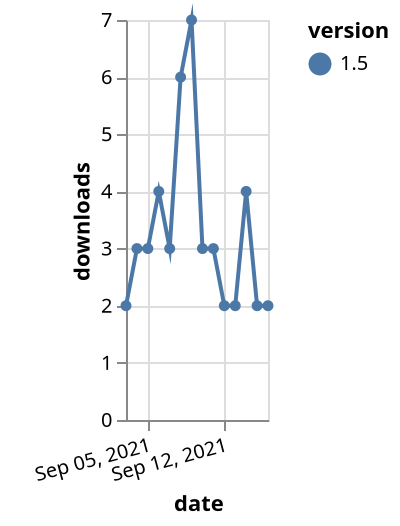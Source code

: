 {"$schema": "https://vega.github.io/schema/vega-lite/v5.json", "description": "A simple bar chart with embedded data.", "data": {"values": [{"date": "2021-09-03", "total": 2840, "delta": 2, "version": "1.5"}, {"date": "2021-09-04", "total": 2843, "delta": 3, "version": "1.5"}, {"date": "2021-09-05", "total": 2846, "delta": 3, "version": "1.5"}, {"date": "2021-09-06", "total": 2850, "delta": 4, "version": "1.5"}, {"date": "2021-09-07", "total": 2853, "delta": 3, "version": "1.5"}, {"date": "2021-09-08", "total": 2859, "delta": 6, "version": "1.5"}, {"date": "2021-09-09", "total": 2866, "delta": 7, "version": "1.5"}, {"date": "2021-09-10", "total": 2869, "delta": 3, "version": "1.5"}, {"date": "2021-09-11", "total": 2872, "delta": 3, "version": "1.5"}, {"date": "2021-09-12", "total": 2874, "delta": 2, "version": "1.5"}, {"date": "2021-09-13", "total": 2876, "delta": 2, "version": "1.5"}, {"date": "2021-09-14", "total": 2880, "delta": 4, "version": "1.5"}, {"date": "2021-09-15", "total": 2882, "delta": 2, "version": "1.5"}, {"date": "2021-09-16", "total": 2884, "delta": 2, "version": "1.5"}]}, "width": "container", "mark": {"type": "line", "point": {"filled": true}}, "encoding": {"x": {"field": "date", "type": "temporal", "timeUnit": "yearmonthdate", "title": "date", "axis": {"labelAngle": -15}}, "y": {"field": "delta", "type": "quantitative", "title": "downloads"}, "color": {"field": "version", "type": "nominal"}, "tooltip": {"field": "delta"}}}